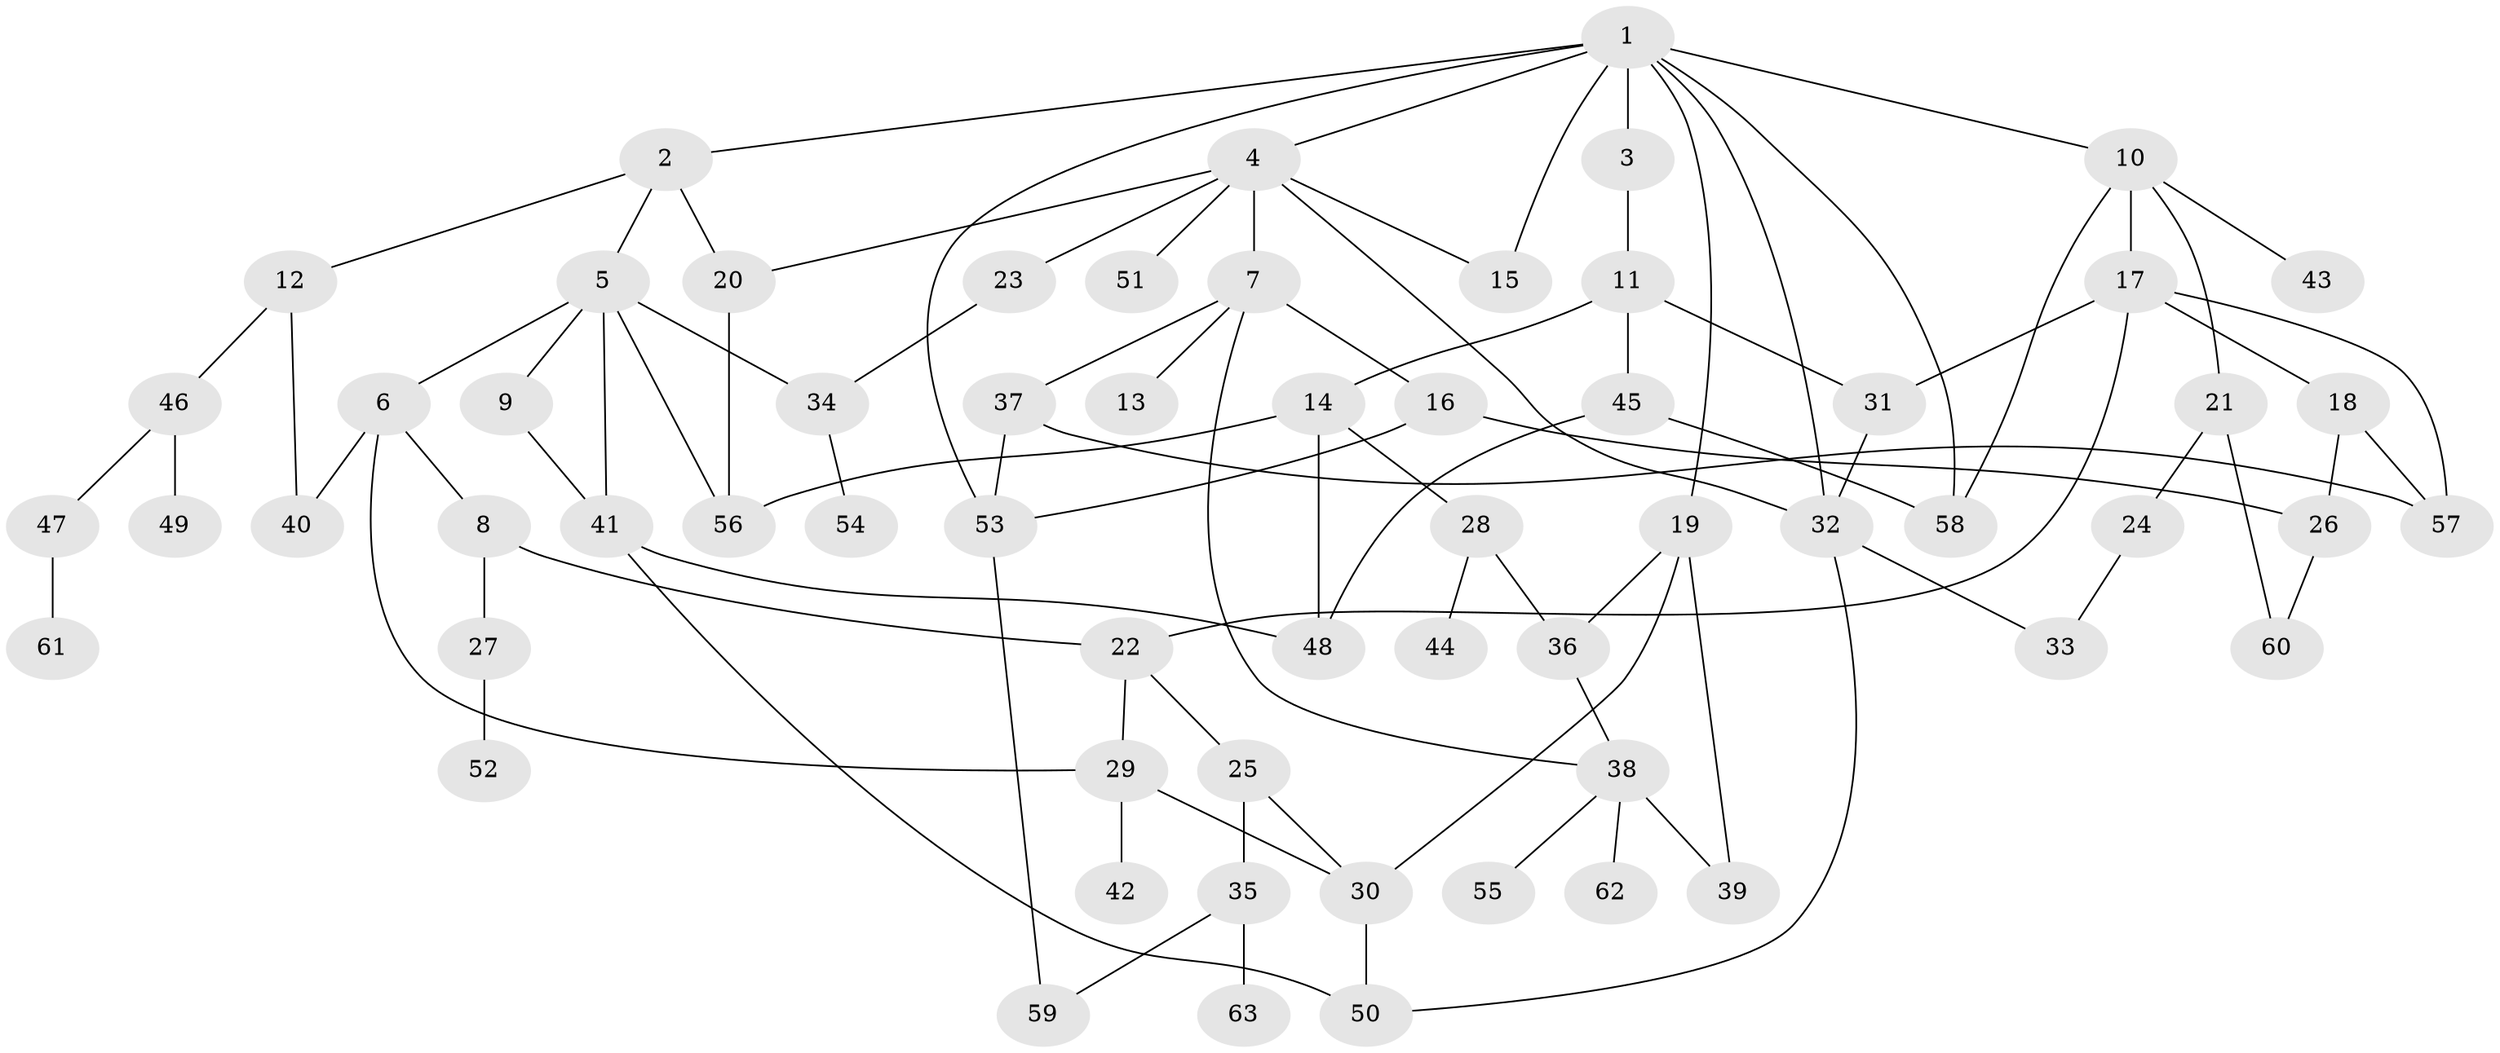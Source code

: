 // Generated by graph-tools (version 1.1) at 2025/10/02/27/25 16:10:55]
// undirected, 63 vertices, 93 edges
graph export_dot {
graph [start="1"]
  node [color=gray90,style=filled];
  1;
  2;
  3;
  4;
  5;
  6;
  7;
  8;
  9;
  10;
  11;
  12;
  13;
  14;
  15;
  16;
  17;
  18;
  19;
  20;
  21;
  22;
  23;
  24;
  25;
  26;
  27;
  28;
  29;
  30;
  31;
  32;
  33;
  34;
  35;
  36;
  37;
  38;
  39;
  40;
  41;
  42;
  43;
  44;
  45;
  46;
  47;
  48;
  49;
  50;
  51;
  52;
  53;
  54;
  55;
  56;
  57;
  58;
  59;
  60;
  61;
  62;
  63;
  1 -- 2;
  1 -- 3;
  1 -- 4;
  1 -- 10;
  1 -- 15;
  1 -- 19;
  1 -- 58;
  1 -- 53;
  1 -- 32;
  2 -- 5;
  2 -- 12;
  2 -- 20;
  3 -- 11;
  4 -- 7;
  4 -- 20;
  4 -- 23;
  4 -- 32;
  4 -- 51;
  4 -- 15;
  5 -- 6;
  5 -- 9;
  5 -- 56;
  5 -- 34;
  5 -- 41;
  6 -- 8;
  6 -- 40;
  6 -- 29;
  7 -- 13;
  7 -- 16;
  7 -- 37;
  7 -- 38;
  8 -- 22;
  8 -- 27;
  9 -- 41;
  10 -- 17;
  10 -- 21;
  10 -- 43;
  10 -- 58;
  11 -- 14;
  11 -- 31;
  11 -- 45;
  12 -- 40;
  12 -- 46;
  14 -- 28;
  14 -- 56;
  14 -- 48;
  16 -- 26;
  16 -- 53;
  17 -- 18;
  17 -- 57;
  17 -- 31;
  17 -- 22;
  18 -- 57;
  18 -- 26;
  19 -- 36;
  19 -- 39;
  19 -- 30;
  20 -- 56;
  21 -- 24;
  21 -- 60;
  22 -- 25;
  22 -- 29;
  23 -- 34;
  24 -- 33;
  25 -- 30;
  25 -- 35;
  26 -- 60;
  27 -- 52;
  28 -- 44;
  28 -- 36;
  29 -- 42;
  29 -- 30;
  30 -- 50;
  31 -- 32;
  32 -- 33;
  32 -- 50;
  34 -- 54;
  35 -- 59;
  35 -- 63;
  36 -- 38;
  37 -- 53;
  37 -- 57;
  38 -- 39;
  38 -- 55;
  38 -- 62;
  41 -- 48;
  41 -- 50;
  45 -- 58;
  45 -- 48;
  46 -- 47;
  46 -- 49;
  47 -- 61;
  53 -- 59;
}
